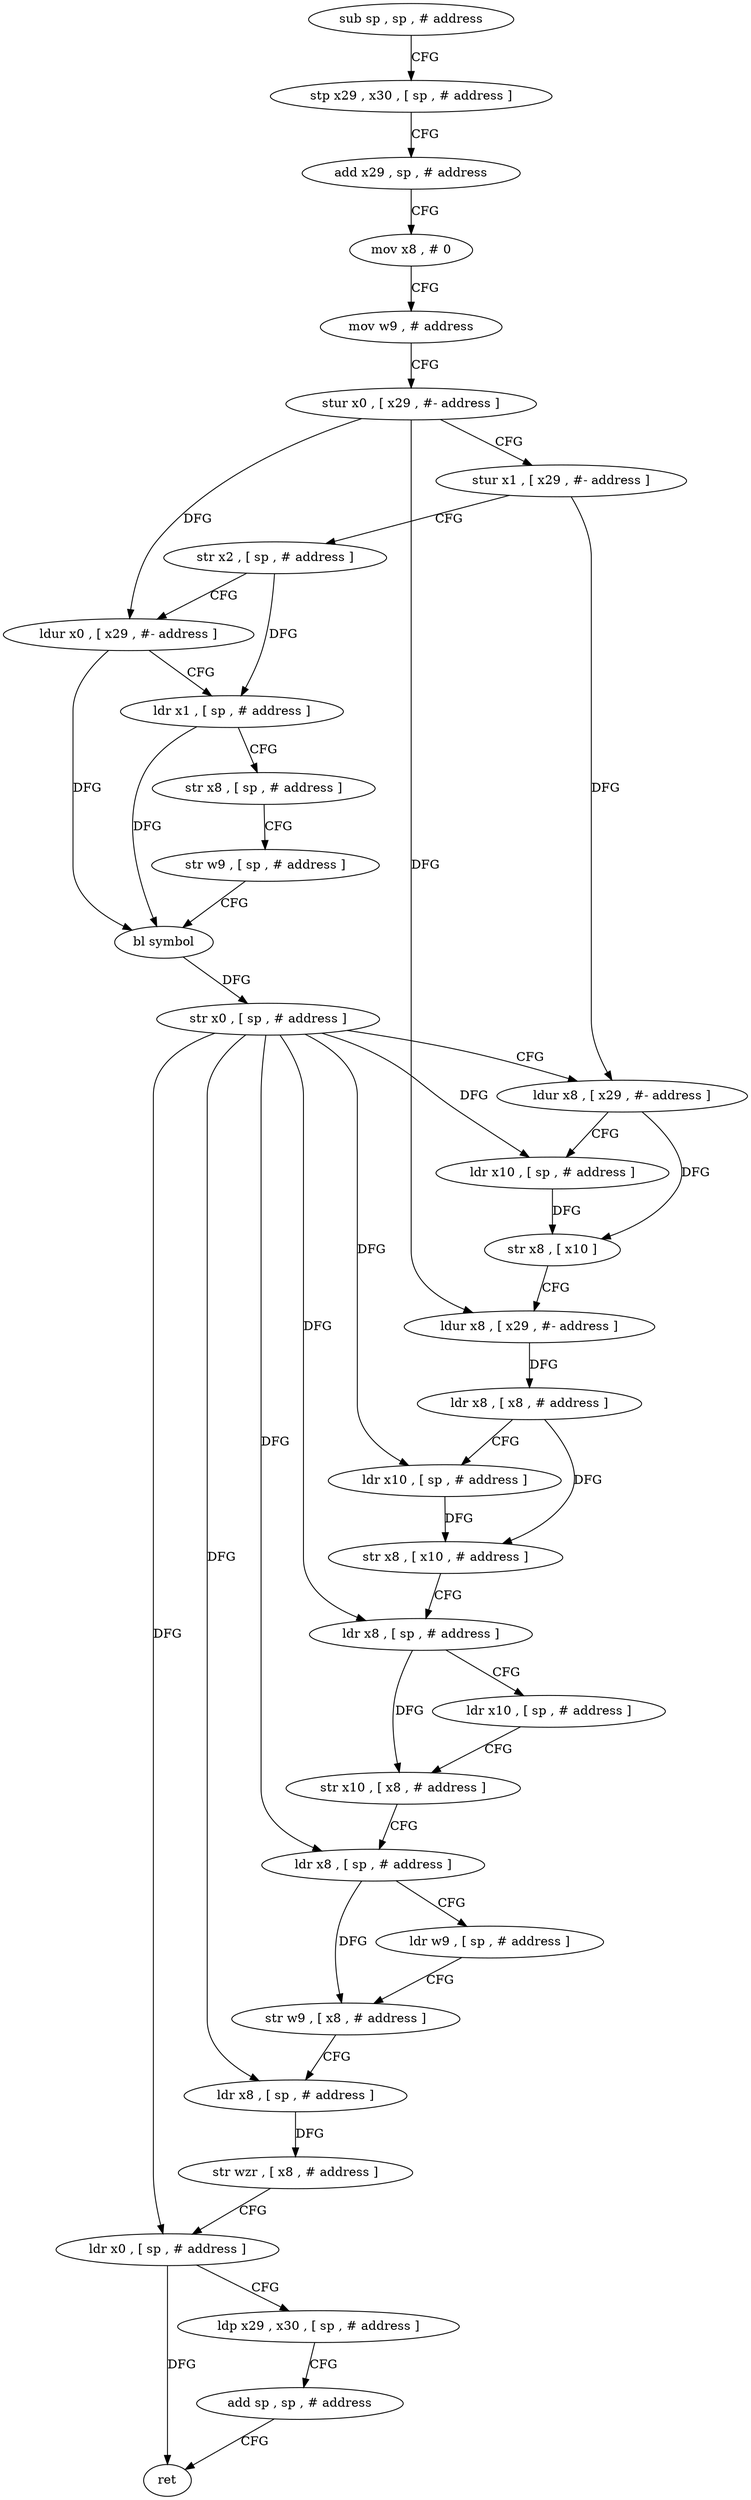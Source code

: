 digraph "func" {
"4243480" [label = "sub sp , sp , # address" ]
"4243484" [label = "stp x29 , x30 , [ sp , # address ]" ]
"4243488" [label = "add x29 , sp , # address" ]
"4243492" [label = "mov x8 , # 0" ]
"4243496" [label = "mov w9 , # address" ]
"4243500" [label = "stur x0 , [ x29 , #- address ]" ]
"4243504" [label = "stur x1 , [ x29 , #- address ]" ]
"4243508" [label = "str x2 , [ sp , # address ]" ]
"4243512" [label = "ldur x0 , [ x29 , #- address ]" ]
"4243516" [label = "ldr x1 , [ sp , # address ]" ]
"4243520" [label = "str x8 , [ sp , # address ]" ]
"4243524" [label = "str w9 , [ sp , # address ]" ]
"4243528" [label = "bl symbol" ]
"4243532" [label = "str x0 , [ sp , # address ]" ]
"4243536" [label = "ldur x8 , [ x29 , #- address ]" ]
"4243540" [label = "ldr x10 , [ sp , # address ]" ]
"4243544" [label = "str x8 , [ x10 ]" ]
"4243548" [label = "ldur x8 , [ x29 , #- address ]" ]
"4243552" [label = "ldr x8 , [ x8 , # address ]" ]
"4243556" [label = "ldr x10 , [ sp , # address ]" ]
"4243560" [label = "str x8 , [ x10 , # address ]" ]
"4243564" [label = "ldr x8 , [ sp , # address ]" ]
"4243568" [label = "ldr x10 , [ sp , # address ]" ]
"4243572" [label = "str x10 , [ x8 , # address ]" ]
"4243576" [label = "ldr x8 , [ sp , # address ]" ]
"4243580" [label = "ldr w9 , [ sp , # address ]" ]
"4243584" [label = "str w9 , [ x8 , # address ]" ]
"4243588" [label = "ldr x8 , [ sp , # address ]" ]
"4243592" [label = "str wzr , [ x8 , # address ]" ]
"4243596" [label = "ldr x0 , [ sp , # address ]" ]
"4243600" [label = "ldp x29 , x30 , [ sp , # address ]" ]
"4243604" [label = "add sp , sp , # address" ]
"4243608" [label = "ret" ]
"4243480" -> "4243484" [ label = "CFG" ]
"4243484" -> "4243488" [ label = "CFG" ]
"4243488" -> "4243492" [ label = "CFG" ]
"4243492" -> "4243496" [ label = "CFG" ]
"4243496" -> "4243500" [ label = "CFG" ]
"4243500" -> "4243504" [ label = "CFG" ]
"4243500" -> "4243512" [ label = "DFG" ]
"4243500" -> "4243548" [ label = "DFG" ]
"4243504" -> "4243508" [ label = "CFG" ]
"4243504" -> "4243536" [ label = "DFG" ]
"4243508" -> "4243512" [ label = "CFG" ]
"4243508" -> "4243516" [ label = "DFG" ]
"4243512" -> "4243516" [ label = "CFG" ]
"4243512" -> "4243528" [ label = "DFG" ]
"4243516" -> "4243520" [ label = "CFG" ]
"4243516" -> "4243528" [ label = "DFG" ]
"4243520" -> "4243524" [ label = "CFG" ]
"4243524" -> "4243528" [ label = "CFG" ]
"4243528" -> "4243532" [ label = "DFG" ]
"4243532" -> "4243536" [ label = "CFG" ]
"4243532" -> "4243540" [ label = "DFG" ]
"4243532" -> "4243556" [ label = "DFG" ]
"4243532" -> "4243564" [ label = "DFG" ]
"4243532" -> "4243576" [ label = "DFG" ]
"4243532" -> "4243588" [ label = "DFG" ]
"4243532" -> "4243596" [ label = "DFG" ]
"4243536" -> "4243540" [ label = "CFG" ]
"4243536" -> "4243544" [ label = "DFG" ]
"4243540" -> "4243544" [ label = "DFG" ]
"4243544" -> "4243548" [ label = "CFG" ]
"4243548" -> "4243552" [ label = "DFG" ]
"4243552" -> "4243556" [ label = "CFG" ]
"4243552" -> "4243560" [ label = "DFG" ]
"4243556" -> "4243560" [ label = "DFG" ]
"4243560" -> "4243564" [ label = "CFG" ]
"4243564" -> "4243568" [ label = "CFG" ]
"4243564" -> "4243572" [ label = "DFG" ]
"4243568" -> "4243572" [ label = "CFG" ]
"4243572" -> "4243576" [ label = "CFG" ]
"4243576" -> "4243580" [ label = "CFG" ]
"4243576" -> "4243584" [ label = "DFG" ]
"4243580" -> "4243584" [ label = "CFG" ]
"4243584" -> "4243588" [ label = "CFG" ]
"4243588" -> "4243592" [ label = "DFG" ]
"4243592" -> "4243596" [ label = "CFG" ]
"4243596" -> "4243600" [ label = "CFG" ]
"4243596" -> "4243608" [ label = "DFG" ]
"4243600" -> "4243604" [ label = "CFG" ]
"4243604" -> "4243608" [ label = "CFG" ]
}
